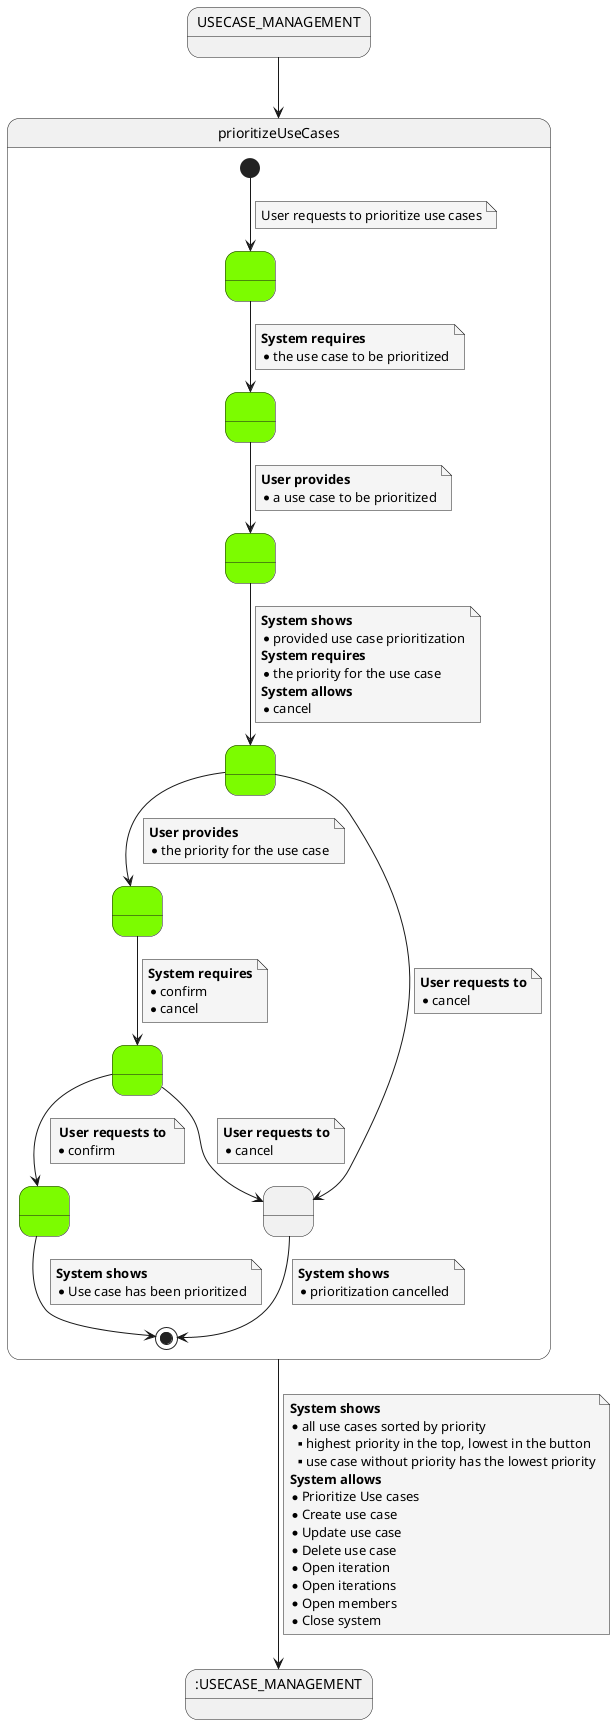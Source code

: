 @startuml
skinparam NoteBackgroundColor #whiteSmoke

state USECASE_MANAGEMENT_END as ":USECASE_MANAGEMENT"

USECASE_MANAGEMENT --> prioritizeUseCases

state prioritizeUseCases {

state 1 as " " #LawnGreen
state 2 as " " #LawnGreen
state 8 as " " #LawnGreen
state 9 as " " #LawnGreen
state 10 as " " #LawnGreen
state 11 as " " #LawnGreen
state 12 as " " #LawnGreen
state 13 as " "


[*] --> 1
note on link
    User requests to prioritize use cases
end note

1 --> 2
note on link
<b>System requires</b>
* the use case to be prioritized
end note

2 --> 8
note on link
<b>User provides</b>
* a use case to be prioritized
end note

8 --> 9
note on link
<b>System shows</b>
* provided use case prioritization
<b>System requires</b>
* the priority for the use case
<b>System allows</b>
* cancel
end note

9 --> 10
note on link
    <b>User provides</b>
    * the priority for the use case
end note

10 --> 11
note on link
    <b>System requires</b>
    * confirm
    * cancel
end note

11 --> 12
note on link
    <b> User requests to </b>
    * confirm
end note

12 --> [*]
note on link
    <b>System shows</b>
    * Use case has been prioritized
end note

'Variation path
9 --> 13
note on link
    <b>User requests to</b>
    * cancel
end note
11 --> 13
note on link
    <b>User requests to</b>
    * cancel
end note

13 --> [*]
note on link
<b>System shows</b>
* prioritization cancelled
end note

prioritizeUseCases --> USECASE_MANAGEMENT_END
note on link
<b>System shows</b>
* all use cases sorted by priority
** highest priority in the top, lowest in the button
** use case without priority has the lowest priority
<b>System allows</b>
* Prioritize Use cases
* Create use case
* Update use case
* Delete use case
* Open iteration
* Open iterations
* Open members
* Close system
end note
@enduml
